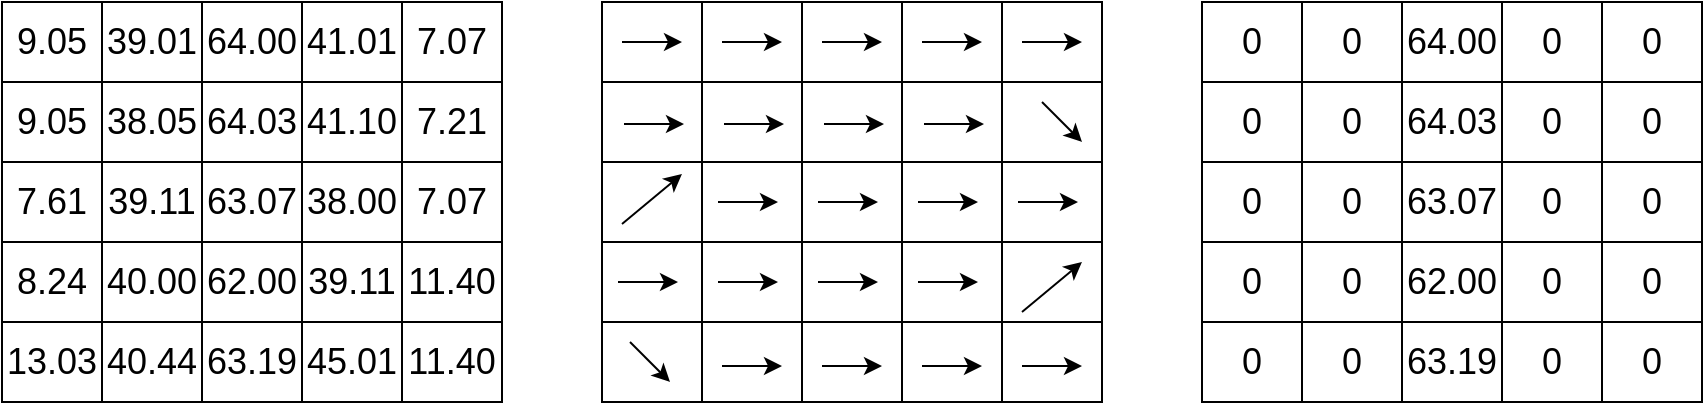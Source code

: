 <mxfile version="14.9.6" type="device"><diagram id="Sa5FoFlvw4uc0nb51Kx-" name="Page-1"><mxGraphModel dx="-68" dy="526" grid="1" gridSize="10" guides="1" tooltips="1" connect="1" arrows="1" fold="1" page="1" pageScale="1" pageWidth="850" pageHeight="1100" math="1" shadow="0"><root><mxCell id="0"/><mxCell id="1" parent="0"/><mxCell id="s0FxLysjSe5D7V-CH0qt-175" value="" style="shape=table;html=1;whiteSpace=wrap;startSize=0;container=1;collapsible=0;childLayout=tableLayout;fontSize=16;" vertex="1" parent="1"><mxGeometry x="940" y="120" width="250" height="200" as="geometry"/></mxCell><mxCell id="s0FxLysjSe5D7V-CH0qt-176" value="" style="shape=partialRectangle;html=1;whiteSpace=wrap;collapsible=0;dropTarget=0;pointerEvents=0;fillColor=none;top=0;left=0;bottom=0;right=0;points=[[0,0.5],[1,0.5]];portConstraint=eastwest;" vertex="1" parent="s0FxLysjSe5D7V-CH0qt-175"><mxGeometry width="250" height="40" as="geometry"/></mxCell><mxCell id="s0FxLysjSe5D7V-CH0qt-177" value="9.05" style="shape=partialRectangle;html=1;whiteSpace=wrap;connectable=0;fillColor=none;top=0;left=0;bottom=0;right=0;overflow=hidden;pointerEvents=1;fontSize=18;" vertex="1" parent="s0FxLysjSe5D7V-CH0qt-176"><mxGeometry width="50" height="40" as="geometry"/></mxCell><mxCell id="s0FxLysjSe5D7V-CH0qt-178" value="39.01" style="shape=partialRectangle;html=1;whiteSpace=wrap;connectable=0;fillColor=none;top=0;left=0;bottom=0;right=0;overflow=hidden;pointerEvents=1;fontSize=18;" vertex="1" parent="s0FxLysjSe5D7V-CH0qt-176"><mxGeometry x="50" width="50" height="40" as="geometry"/></mxCell><mxCell id="s0FxLysjSe5D7V-CH0qt-179" value="64.00" style="shape=partialRectangle;html=1;whiteSpace=wrap;connectable=0;fillColor=none;top=0;left=0;bottom=0;right=0;overflow=hidden;pointerEvents=1;fontSize=18;" vertex="1" parent="s0FxLysjSe5D7V-CH0qt-176"><mxGeometry x="100" width="50" height="40" as="geometry"/></mxCell><mxCell id="s0FxLysjSe5D7V-CH0qt-180" value="41.01" style="shape=partialRectangle;html=1;whiteSpace=wrap;connectable=0;fillColor=none;top=0;left=0;bottom=0;right=0;overflow=hidden;pointerEvents=1;fontSize=18;" vertex="1" parent="s0FxLysjSe5D7V-CH0qt-176"><mxGeometry x="150" width="50" height="40" as="geometry"/></mxCell><mxCell id="s0FxLysjSe5D7V-CH0qt-181" value="7.07" style="shape=partialRectangle;html=1;whiteSpace=wrap;connectable=0;fillColor=none;top=0;left=0;bottom=0;right=0;overflow=hidden;pointerEvents=1;fontSize=18;" vertex="1" parent="s0FxLysjSe5D7V-CH0qt-176"><mxGeometry x="200" width="50" height="40" as="geometry"/></mxCell><mxCell id="s0FxLysjSe5D7V-CH0qt-182" value="" style="shape=partialRectangle;html=1;whiteSpace=wrap;collapsible=0;dropTarget=0;pointerEvents=0;fillColor=none;top=0;left=0;bottom=0;right=0;points=[[0,0.5],[1,0.5]];portConstraint=eastwest;" vertex="1" parent="s0FxLysjSe5D7V-CH0qt-175"><mxGeometry y="40" width="250" height="40" as="geometry"/></mxCell><mxCell id="s0FxLysjSe5D7V-CH0qt-183" value="9.05" style="shape=partialRectangle;html=1;whiteSpace=wrap;connectable=0;fillColor=none;top=0;left=0;bottom=0;right=0;overflow=hidden;pointerEvents=1;fontSize=18;" vertex="1" parent="s0FxLysjSe5D7V-CH0qt-182"><mxGeometry width="50" height="40" as="geometry"/></mxCell><mxCell id="s0FxLysjSe5D7V-CH0qt-184" value="38.05" style="shape=partialRectangle;html=1;whiteSpace=wrap;connectable=0;fillColor=none;top=0;left=0;bottom=0;right=0;overflow=hidden;pointerEvents=1;fontSize=18;" vertex="1" parent="s0FxLysjSe5D7V-CH0qt-182"><mxGeometry x="50" width="50" height="40" as="geometry"/></mxCell><mxCell id="s0FxLysjSe5D7V-CH0qt-185" value="64.03" style="shape=partialRectangle;html=1;whiteSpace=wrap;connectable=0;fillColor=none;top=0;left=0;bottom=0;right=0;overflow=hidden;pointerEvents=1;fontSize=18;" vertex="1" parent="s0FxLysjSe5D7V-CH0qt-182"><mxGeometry x="100" width="50" height="40" as="geometry"/></mxCell><mxCell id="s0FxLysjSe5D7V-CH0qt-186" value="41.10" style="shape=partialRectangle;html=1;whiteSpace=wrap;connectable=0;fillColor=none;top=0;left=0;bottom=0;right=0;overflow=hidden;pointerEvents=1;fontSize=18;" vertex="1" parent="s0FxLysjSe5D7V-CH0qt-182"><mxGeometry x="150" width="50" height="40" as="geometry"/></mxCell><mxCell id="s0FxLysjSe5D7V-CH0qt-187" value="7.21" style="shape=partialRectangle;html=1;whiteSpace=wrap;connectable=0;fillColor=none;top=0;left=0;bottom=0;right=0;overflow=hidden;pointerEvents=1;fontSize=18;" vertex="1" parent="s0FxLysjSe5D7V-CH0qt-182"><mxGeometry x="200" width="50" height="40" as="geometry"/></mxCell><mxCell id="s0FxLysjSe5D7V-CH0qt-188" value="" style="shape=partialRectangle;html=1;whiteSpace=wrap;collapsible=0;dropTarget=0;pointerEvents=0;fillColor=none;top=0;left=0;bottom=0;right=0;points=[[0,0.5],[1,0.5]];portConstraint=eastwest;" vertex="1" parent="s0FxLysjSe5D7V-CH0qt-175"><mxGeometry y="80" width="250" height="40" as="geometry"/></mxCell><mxCell id="s0FxLysjSe5D7V-CH0qt-189" value="7.61" style="shape=partialRectangle;html=1;whiteSpace=wrap;connectable=0;fillColor=none;top=0;left=0;bottom=0;right=0;overflow=hidden;pointerEvents=1;fontSize=18;" vertex="1" parent="s0FxLysjSe5D7V-CH0qt-188"><mxGeometry width="50" height="40" as="geometry"/></mxCell><mxCell id="s0FxLysjSe5D7V-CH0qt-190" value="39.11" style="shape=partialRectangle;html=1;whiteSpace=wrap;connectable=0;fillColor=none;top=0;left=0;bottom=0;right=0;overflow=hidden;pointerEvents=1;fontSize=18;" vertex="1" parent="s0FxLysjSe5D7V-CH0qt-188"><mxGeometry x="50" width="50" height="40" as="geometry"/></mxCell><mxCell id="s0FxLysjSe5D7V-CH0qt-191" value="63.07" style="shape=partialRectangle;html=1;whiteSpace=wrap;connectable=0;fillColor=none;top=0;left=0;bottom=0;right=0;overflow=hidden;pointerEvents=1;fontSize=18;" vertex="1" parent="s0FxLysjSe5D7V-CH0qt-188"><mxGeometry x="100" width="50" height="40" as="geometry"/></mxCell><mxCell id="s0FxLysjSe5D7V-CH0qt-192" value="38.00" style="shape=partialRectangle;html=1;whiteSpace=wrap;connectable=0;fillColor=none;top=0;left=0;bottom=0;right=0;overflow=hidden;pointerEvents=1;fontSize=18;" vertex="1" parent="s0FxLysjSe5D7V-CH0qt-188"><mxGeometry x="150" width="50" height="40" as="geometry"/></mxCell><mxCell id="s0FxLysjSe5D7V-CH0qt-193" value="7.07" style="shape=partialRectangle;html=1;whiteSpace=wrap;connectable=0;fillColor=none;top=0;left=0;bottom=0;right=0;overflow=hidden;pointerEvents=1;fontSize=18;" vertex="1" parent="s0FxLysjSe5D7V-CH0qt-188"><mxGeometry x="200" width="50" height="40" as="geometry"/></mxCell><mxCell id="s0FxLysjSe5D7V-CH0qt-194" style="shape=partialRectangle;html=1;whiteSpace=wrap;collapsible=0;dropTarget=0;pointerEvents=0;fillColor=none;top=0;left=0;bottom=0;right=0;points=[[0,0.5],[1,0.5]];portConstraint=eastwest;" vertex="1" parent="s0FxLysjSe5D7V-CH0qt-175"><mxGeometry y="120" width="250" height="40" as="geometry"/></mxCell><mxCell id="s0FxLysjSe5D7V-CH0qt-195" value="8.24" style="shape=partialRectangle;html=1;whiteSpace=wrap;connectable=0;fillColor=none;top=0;left=0;bottom=0;right=0;overflow=hidden;pointerEvents=1;fontSize=18;" vertex="1" parent="s0FxLysjSe5D7V-CH0qt-194"><mxGeometry width="50" height="40" as="geometry"/></mxCell><mxCell id="s0FxLysjSe5D7V-CH0qt-196" value="40.00" style="shape=partialRectangle;html=1;whiteSpace=wrap;connectable=0;fillColor=none;top=0;left=0;bottom=0;right=0;overflow=hidden;pointerEvents=1;fontSize=18;" vertex="1" parent="s0FxLysjSe5D7V-CH0qt-194"><mxGeometry x="50" width="50" height="40" as="geometry"/></mxCell><mxCell id="s0FxLysjSe5D7V-CH0qt-197" value="62.00" style="shape=partialRectangle;html=1;whiteSpace=wrap;connectable=0;fillColor=none;top=0;left=0;bottom=0;right=0;overflow=hidden;pointerEvents=1;fontSize=18;" vertex="1" parent="s0FxLysjSe5D7V-CH0qt-194"><mxGeometry x="100" width="50" height="40" as="geometry"/></mxCell><mxCell id="s0FxLysjSe5D7V-CH0qt-198" value="39.11" style="shape=partialRectangle;html=1;whiteSpace=wrap;connectable=0;fillColor=none;top=0;left=0;bottom=0;right=0;overflow=hidden;pointerEvents=1;fontSize=18;" vertex="1" parent="s0FxLysjSe5D7V-CH0qt-194"><mxGeometry x="150" width="50" height="40" as="geometry"/></mxCell><mxCell id="s0FxLysjSe5D7V-CH0qt-199" value="11.40" style="shape=partialRectangle;html=1;whiteSpace=wrap;connectable=0;fillColor=none;top=0;left=0;bottom=0;right=0;overflow=hidden;pointerEvents=1;fontSize=18;" vertex="1" parent="s0FxLysjSe5D7V-CH0qt-194"><mxGeometry x="200" width="50" height="40" as="geometry"/></mxCell><mxCell id="s0FxLysjSe5D7V-CH0qt-200" style="shape=partialRectangle;html=1;whiteSpace=wrap;collapsible=0;dropTarget=0;pointerEvents=0;fillColor=none;top=0;left=0;bottom=0;right=0;points=[[0,0.5],[1,0.5]];portConstraint=eastwest;" vertex="1" parent="s0FxLysjSe5D7V-CH0qt-175"><mxGeometry y="160" width="250" height="40" as="geometry"/></mxCell><mxCell id="s0FxLysjSe5D7V-CH0qt-201" value="13.03" style="shape=partialRectangle;html=1;whiteSpace=wrap;connectable=0;fillColor=none;top=0;left=0;bottom=0;right=0;overflow=hidden;pointerEvents=1;fontSize=18;" vertex="1" parent="s0FxLysjSe5D7V-CH0qt-200"><mxGeometry width="50" height="40" as="geometry"/></mxCell><mxCell id="s0FxLysjSe5D7V-CH0qt-202" value="40.44" style="shape=partialRectangle;html=1;whiteSpace=wrap;connectable=0;fillColor=none;top=0;left=0;bottom=0;right=0;overflow=hidden;pointerEvents=1;fontSize=18;" vertex="1" parent="s0FxLysjSe5D7V-CH0qt-200"><mxGeometry x="50" width="50" height="40" as="geometry"/></mxCell><mxCell id="s0FxLysjSe5D7V-CH0qt-203" value="63.19" style="shape=partialRectangle;html=1;whiteSpace=wrap;connectable=0;fillColor=none;top=0;left=0;bottom=0;right=0;overflow=hidden;pointerEvents=1;fontSize=18;" vertex="1" parent="s0FxLysjSe5D7V-CH0qt-200"><mxGeometry x="100" width="50" height="40" as="geometry"/></mxCell><mxCell id="s0FxLysjSe5D7V-CH0qt-204" value="45.01" style="shape=partialRectangle;html=1;whiteSpace=wrap;connectable=0;fillColor=none;top=0;left=0;bottom=0;right=0;overflow=hidden;pointerEvents=1;fontSize=18;" vertex="1" parent="s0FxLysjSe5D7V-CH0qt-200"><mxGeometry x="150" width="50" height="40" as="geometry"/></mxCell><mxCell id="s0FxLysjSe5D7V-CH0qt-205" value="11.40" style="shape=partialRectangle;html=1;whiteSpace=wrap;connectable=0;fillColor=none;top=0;left=0;bottom=0;right=0;overflow=hidden;pointerEvents=1;fontSize=18;" vertex="1" parent="s0FxLysjSe5D7V-CH0qt-200"><mxGeometry x="200" width="50" height="40" as="geometry"/></mxCell><mxCell id="s0FxLysjSe5D7V-CH0qt-206" value="" style="shape=table;html=1;whiteSpace=wrap;startSize=0;container=1;collapsible=0;childLayout=tableLayout;fontSize=16;" vertex="1" parent="1"><mxGeometry x="1240" y="120" width="250" height="200" as="geometry"/></mxCell><mxCell id="s0FxLysjSe5D7V-CH0qt-207" value="" style="shape=partialRectangle;html=1;whiteSpace=wrap;collapsible=0;dropTarget=0;pointerEvents=0;fillColor=none;top=0;left=0;bottom=0;right=0;points=[[0,0.5],[1,0.5]];portConstraint=eastwest;" vertex="1" parent="s0FxLysjSe5D7V-CH0qt-206"><mxGeometry width="250" height="40" as="geometry"/></mxCell><mxCell id="s0FxLysjSe5D7V-CH0qt-208" value="" style="shape=partialRectangle;html=1;whiteSpace=wrap;connectable=0;fillColor=none;top=0;left=0;bottom=0;right=0;overflow=hidden;pointerEvents=1;fontSize=18;" vertex="1" parent="s0FxLysjSe5D7V-CH0qt-207"><mxGeometry width="50" height="40" as="geometry"/></mxCell><mxCell id="s0FxLysjSe5D7V-CH0qt-209" value="" style="shape=partialRectangle;html=1;whiteSpace=wrap;connectable=0;fillColor=none;top=0;left=0;bottom=0;right=0;overflow=hidden;pointerEvents=1;fontSize=18;" vertex="1" parent="s0FxLysjSe5D7V-CH0qt-207"><mxGeometry x="50" width="50" height="40" as="geometry"/></mxCell><mxCell id="s0FxLysjSe5D7V-CH0qt-210" value="" style="shape=partialRectangle;html=1;whiteSpace=wrap;connectable=0;fillColor=none;top=0;left=0;bottom=0;right=0;overflow=hidden;pointerEvents=1;fontSize=18;" vertex="1" parent="s0FxLysjSe5D7V-CH0qt-207"><mxGeometry x="100" width="50" height="40" as="geometry"/></mxCell><mxCell id="s0FxLysjSe5D7V-CH0qt-211" value="" style="shape=partialRectangle;html=1;whiteSpace=wrap;connectable=0;fillColor=none;top=0;left=0;bottom=0;right=0;overflow=hidden;pointerEvents=1;fontSize=18;" vertex="1" parent="s0FxLysjSe5D7V-CH0qt-207"><mxGeometry x="150" width="50" height="40" as="geometry"/></mxCell><mxCell id="s0FxLysjSe5D7V-CH0qt-212" value="" style="shape=partialRectangle;html=1;whiteSpace=wrap;connectable=0;fillColor=none;top=0;left=0;bottom=0;right=0;overflow=hidden;pointerEvents=1;fontSize=18;" vertex="1" parent="s0FxLysjSe5D7V-CH0qt-207"><mxGeometry x="200" width="50" height="40" as="geometry"/></mxCell><mxCell id="s0FxLysjSe5D7V-CH0qt-213" value="" style="shape=partialRectangle;html=1;whiteSpace=wrap;collapsible=0;dropTarget=0;pointerEvents=0;fillColor=none;top=0;left=0;bottom=0;right=0;points=[[0,0.5],[1,0.5]];portConstraint=eastwest;" vertex="1" parent="s0FxLysjSe5D7V-CH0qt-206"><mxGeometry y="40" width="250" height="40" as="geometry"/></mxCell><mxCell id="s0FxLysjSe5D7V-CH0qt-214" value="" style="shape=partialRectangle;html=1;whiteSpace=wrap;connectable=0;fillColor=none;top=0;left=0;bottom=0;right=0;overflow=hidden;pointerEvents=1;fontSize=18;" vertex="1" parent="s0FxLysjSe5D7V-CH0qt-213"><mxGeometry width="50" height="40" as="geometry"/></mxCell><mxCell id="s0FxLysjSe5D7V-CH0qt-215" value="" style="shape=partialRectangle;html=1;whiteSpace=wrap;connectable=0;fillColor=none;top=0;left=0;bottom=0;right=0;overflow=hidden;pointerEvents=1;fontSize=18;" vertex="1" parent="s0FxLysjSe5D7V-CH0qt-213"><mxGeometry x="50" width="50" height="40" as="geometry"/></mxCell><mxCell id="s0FxLysjSe5D7V-CH0qt-216" value="" style="shape=partialRectangle;html=1;whiteSpace=wrap;connectable=0;fillColor=none;top=0;left=0;bottom=0;right=0;overflow=hidden;pointerEvents=1;fontSize=18;" vertex="1" parent="s0FxLysjSe5D7V-CH0qt-213"><mxGeometry x="100" width="50" height="40" as="geometry"/></mxCell><mxCell id="s0FxLysjSe5D7V-CH0qt-217" value="" style="shape=partialRectangle;html=1;whiteSpace=wrap;connectable=0;fillColor=none;top=0;left=0;bottom=0;right=0;overflow=hidden;pointerEvents=1;fontSize=18;" vertex="1" parent="s0FxLysjSe5D7V-CH0qt-213"><mxGeometry x="150" width="50" height="40" as="geometry"/></mxCell><mxCell id="s0FxLysjSe5D7V-CH0qt-218" value="" style="shape=partialRectangle;html=1;whiteSpace=wrap;connectable=0;fillColor=none;top=0;left=0;bottom=0;right=0;overflow=hidden;pointerEvents=1;fontSize=18;" vertex="1" parent="s0FxLysjSe5D7V-CH0qt-213"><mxGeometry x="200" width="50" height="40" as="geometry"/></mxCell><mxCell id="s0FxLysjSe5D7V-CH0qt-219" value="" style="shape=partialRectangle;html=1;whiteSpace=wrap;collapsible=0;dropTarget=0;pointerEvents=0;fillColor=none;top=0;left=0;bottom=0;right=0;points=[[0,0.5],[1,0.5]];portConstraint=eastwest;" vertex="1" parent="s0FxLysjSe5D7V-CH0qt-206"><mxGeometry y="80" width="250" height="40" as="geometry"/></mxCell><mxCell id="s0FxLysjSe5D7V-CH0qt-220" value="" style="shape=partialRectangle;html=1;whiteSpace=wrap;connectable=0;fillColor=none;top=0;left=0;bottom=0;right=0;overflow=hidden;pointerEvents=1;fontSize=18;" vertex="1" parent="s0FxLysjSe5D7V-CH0qt-219"><mxGeometry width="50" height="40" as="geometry"/></mxCell><mxCell id="s0FxLysjSe5D7V-CH0qt-221" value="" style="shape=partialRectangle;html=1;whiteSpace=wrap;connectable=0;fillColor=none;top=0;left=0;bottom=0;right=0;overflow=hidden;pointerEvents=1;fontSize=18;" vertex="1" parent="s0FxLysjSe5D7V-CH0qt-219"><mxGeometry x="50" width="50" height="40" as="geometry"/></mxCell><mxCell id="s0FxLysjSe5D7V-CH0qt-222" value="" style="shape=partialRectangle;html=1;whiteSpace=wrap;connectable=0;fillColor=none;top=0;left=0;bottom=0;right=0;overflow=hidden;pointerEvents=1;fontSize=18;" vertex="1" parent="s0FxLysjSe5D7V-CH0qt-219"><mxGeometry x="100" width="50" height="40" as="geometry"/></mxCell><mxCell id="s0FxLysjSe5D7V-CH0qt-223" value="" style="shape=partialRectangle;html=1;whiteSpace=wrap;connectable=0;fillColor=none;top=0;left=0;bottom=0;right=0;overflow=hidden;pointerEvents=1;fontSize=18;" vertex="1" parent="s0FxLysjSe5D7V-CH0qt-219"><mxGeometry x="150" width="50" height="40" as="geometry"/></mxCell><mxCell id="s0FxLysjSe5D7V-CH0qt-224" value="" style="shape=partialRectangle;html=1;whiteSpace=wrap;connectable=0;fillColor=none;top=0;left=0;bottom=0;right=0;overflow=hidden;pointerEvents=1;fontSize=18;" vertex="1" parent="s0FxLysjSe5D7V-CH0qt-219"><mxGeometry x="200" width="50" height="40" as="geometry"/></mxCell><mxCell id="s0FxLysjSe5D7V-CH0qt-225" style="shape=partialRectangle;html=1;whiteSpace=wrap;collapsible=0;dropTarget=0;pointerEvents=0;fillColor=none;top=0;left=0;bottom=0;right=0;points=[[0,0.5],[1,0.5]];portConstraint=eastwest;" vertex="1" parent="s0FxLysjSe5D7V-CH0qt-206"><mxGeometry y="120" width="250" height="40" as="geometry"/></mxCell><mxCell id="s0FxLysjSe5D7V-CH0qt-226" value="" style="shape=partialRectangle;html=1;whiteSpace=wrap;connectable=0;fillColor=none;top=0;left=0;bottom=0;right=0;overflow=hidden;pointerEvents=1;fontSize=18;" vertex="1" parent="s0FxLysjSe5D7V-CH0qt-225"><mxGeometry width="50" height="40" as="geometry"/></mxCell><mxCell id="s0FxLysjSe5D7V-CH0qt-227" value="" style="shape=partialRectangle;html=1;whiteSpace=wrap;connectable=0;fillColor=none;top=0;left=0;bottom=0;right=0;overflow=hidden;pointerEvents=1;fontSize=18;" vertex="1" parent="s0FxLysjSe5D7V-CH0qt-225"><mxGeometry x="50" width="50" height="40" as="geometry"/></mxCell><mxCell id="s0FxLysjSe5D7V-CH0qt-228" value="" style="shape=partialRectangle;html=1;whiteSpace=wrap;connectable=0;fillColor=none;top=0;left=0;bottom=0;right=0;overflow=hidden;pointerEvents=1;fontSize=18;" vertex="1" parent="s0FxLysjSe5D7V-CH0qt-225"><mxGeometry x="100" width="50" height="40" as="geometry"/></mxCell><mxCell id="s0FxLysjSe5D7V-CH0qt-229" value="" style="shape=partialRectangle;html=1;whiteSpace=wrap;connectable=0;fillColor=none;top=0;left=0;bottom=0;right=0;overflow=hidden;pointerEvents=1;fontSize=18;" vertex="1" parent="s0FxLysjSe5D7V-CH0qt-225"><mxGeometry x="150" width="50" height="40" as="geometry"/></mxCell><mxCell id="s0FxLysjSe5D7V-CH0qt-230" value="" style="shape=partialRectangle;html=1;whiteSpace=wrap;connectable=0;fillColor=none;top=0;left=0;bottom=0;right=0;overflow=hidden;pointerEvents=1;fontSize=18;" vertex="1" parent="s0FxLysjSe5D7V-CH0qt-225"><mxGeometry x="200" width="50" height="40" as="geometry"/></mxCell><mxCell id="s0FxLysjSe5D7V-CH0qt-231" style="shape=partialRectangle;html=1;whiteSpace=wrap;collapsible=0;dropTarget=0;pointerEvents=0;fillColor=none;top=0;left=0;bottom=0;right=0;points=[[0,0.5],[1,0.5]];portConstraint=eastwest;" vertex="1" parent="s0FxLysjSe5D7V-CH0qt-206"><mxGeometry y="160" width="250" height="40" as="geometry"/></mxCell><mxCell id="s0FxLysjSe5D7V-CH0qt-232" value="" style="shape=partialRectangle;html=1;whiteSpace=wrap;connectable=0;fillColor=none;top=0;left=0;bottom=0;right=0;overflow=hidden;pointerEvents=1;fontSize=18;" vertex="1" parent="s0FxLysjSe5D7V-CH0qt-231"><mxGeometry width="50" height="40" as="geometry"/></mxCell><mxCell id="s0FxLysjSe5D7V-CH0qt-233" value="" style="shape=partialRectangle;html=1;whiteSpace=wrap;connectable=0;fillColor=none;top=0;left=0;bottom=0;right=0;overflow=hidden;pointerEvents=1;fontSize=18;" vertex="1" parent="s0FxLysjSe5D7V-CH0qt-231"><mxGeometry x="50" width="50" height="40" as="geometry"/></mxCell><mxCell id="s0FxLysjSe5D7V-CH0qt-234" value="" style="shape=partialRectangle;html=1;whiteSpace=wrap;connectable=0;fillColor=none;top=0;left=0;bottom=0;right=0;overflow=hidden;pointerEvents=1;fontSize=18;" vertex="1" parent="s0FxLysjSe5D7V-CH0qt-231"><mxGeometry x="100" width="50" height="40" as="geometry"/></mxCell><mxCell id="s0FxLysjSe5D7V-CH0qt-235" value="" style="shape=partialRectangle;html=1;whiteSpace=wrap;connectable=0;fillColor=none;top=0;left=0;bottom=0;right=0;overflow=hidden;pointerEvents=1;fontSize=18;" vertex="1" parent="s0FxLysjSe5D7V-CH0qt-231"><mxGeometry x="150" width="50" height="40" as="geometry"/></mxCell><mxCell id="s0FxLysjSe5D7V-CH0qt-236" value="" style="shape=partialRectangle;html=1;whiteSpace=wrap;connectable=0;fillColor=none;top=0;left=0;bottom=0;right=0;overflow=hidden;pointerEvents=1;fontSize=18;" vertex="1" parent="s0FxLysjSe5D7V-CH0qt-231"><mxGeometry x="200" width="50" height="40" as="geometry"/></mxCell><mxCell id="s0FxLysjSe5D7V-CH0qt-237" value="" style="endArrow=classic;html=1;fontSize=18;" edge="1" parent="1"><mxGeometry width="50" height="50" relative="1" as="geometry"><mxPoint x="1250" y="140" as="sourcePoint"/><mxPoint x="1280" y="140" as="targetPoint"/></mxGeometry></mxCell><mxCell id="s0FxLysjSe5D7V-CH0qt-239" value="" style="endArrow=classic;html=1;fontSize=18;" edge="1" parent="1"><mxGeometry width="50" height="50" relative="1" as="geometry"><mxPoint x="1300" y="140" as="sourcePoint"/><mxPoint x="1330" y="140" as="targetPoint"/></mxGeometry></mxCell><mxCell id="s0FxLysjSe5D7V-CH0qt-241" value="" style="endArrow=classic;html=1;fontSize=18;" edge="1" parent="1"><mxGeometry width="50" height="50" relative="1" as="geometry"><mxPoint x="1350" y="140" as="sourcePoint"/><mxPoint x="1380" y="140" as="targetPoint"/></mxGeometry></mxCell><mxCell id="s0FxLysjSe5D7V-CH0qt-243" value="" style="endArrow=classic;html=1;fontSize=18;" edge="1" parent="1"><mxGeometry width="50" height="50" relative="1" as="geometry"><mxPoint x="1400" y="140" as="sourcePoint"/><mxPoint x="1430" y="140" as="targetPoint"/></mxGeometry></mxCell><mxCell id="s0FxLysjSe5D7V-CH0qt-245" value="" style="endArrow=classic;html=1;fontSize=18;" edge="1" parent="1"><mxGeometry width="50" height="50" relative="1" as="geometry"><mxPoint x="1450" y="140" as="sourcePoint"/><mxPoint x="1480" y="140" as="targetPoint"/></mxGeometry></mxCell><mxCell id="s0FxLysjSe5D7V-CH0qt-246" value="" style="endArrow=classic;html=1;fontSize=18;" edge="1" parent="1"><mxGeometry width="50" height="50" relative="1" as="geometry"><mxPoint x="1251" y="181" as="sourcePoint"/><mxPoint x="1281" y="181" as="targetPoint"/></mxGeometry></mxCell><mxCell id="s0FxLysjSe5D7V-CH0qt-247" value="" style="endArrow=classic;html=1;fontSize=18;" edge="1" parent="1"><mxGeometry width="50" height="50" relative="1" as="geometry"><mxPoint x="1301" y="181" as="sourcePoint"/><mxPoint x="1331" y="181" as="targetPoint"/></mxGeometry></mxCell><mxCell id="s0FxLysjSe5D7V-CH0qt-248" value="" style="endArrow=classic;html=1;fontSize=18;" edge="1" parent="1"><mxGeometry width="50" height="50" relative="1" as="geometry"><mxPoint x="1351" y="181" as="sourcePoint"/><mxPoint x="1381" y="181" as="targetPoint"/></mxGeometry></mxCell><mxCell id="s0FxLysjSe5D7V-CH0qt-249" value="" style="endArrow=classic;html=1;fontSize=18;" edge="1" parent="1"><mxGeometry width="50" height="50" relative="1" as="geometry"><mxPoint x="1401" y="181" as="sourcePoint"/><mxPoint x="1431" y="181" as="targetPoint"/></mxGeometry></mxCell><mxCell id="s0FxLysjSe5D7V-CH0qt-250" value="" style="endArrow=classic;html=1;fontSize=18;" edge="1" parent="1"><mxGeometry width="50" height="50" relative="1" as="geometry"><mxPoint x="1460" y="170" as="sourcePoint"/><mxPoint x="1480" y="190" as="targetPoint"/></mxGeometry></mxCell><mxCell id="s0FxLysjSe5D7V-CH0qt-251" value="" style="endArrow=classic;html=1;fontSize=18;" edge="1" parent="1"><mxGeometry width="50" height="50" relative="1" as="geometry"><mxPoint x="1250" y="231" as="sourcePoint"/><mxPoint x="1280" y="206" as="targetPoint"/></mxGeometry></mxCell><mxCell id="s0FxLysjSe5D7V-CH0qt-252" value="" style="endArrow=classic;html=1;fontSize=18;" edge="1" parent="1"><mxGeometry width="50" height="50" relative="1" as="geometry"><mxPoint x="1298" y="220" as="sourcePoint"/><mxPoint x="1328" y="220" as="targetPoint"/></mxGeometry></mxCell><mxCell id="s0FxLysjSe5D7V-CH0qt-253" value="" style="endArrow=classic;html=1;fontSize=18;" edge="1" parent="1"><mxGeometry width="50" height="50" relative="1" as="geometry"><mxPoint x="1348" y="220" as="sourcePoint"/><mxPoint x="1378" y="220" as="targetPoint"/></mxGeometry></mxCell><mxCell id="s0FxLysjSe5D7V-CH0qt-254" value="" style="endArrow=classic;html=1;fontSize=18;" edge="1" parent="1"><mxGeometry width="50" height="50" relative="1" as="geometry"><mxPoint x="1398" y="220" as="sourcePoint"/><mxPoint x="1428" y="220" as="targetPoint"/></mxGeometry></mxCell><mxCell id="s0FxLysjSe5D7V-CH0qt-255" value="" style="endArrow=classic;html=1;fontSize=18;" edge="1" parent="1"><mxGeometry width="50" height="50" relative="1" as="geometry"><mxPoint x="1448" y="220" as="sourcePoint"/><mxPoint x="1478" y="220" as="targetPoint"/></mxGeometry></mxCell><mxCell id="s0FxLysjSe5D7V-CH0qt-256" value="" style="endArrow=classic;html=1;fontSize=18;" edge="1" parent="1"><mxGeometry width="50" height="50" relative="1" as="geometry"><mxPoint x="1450" y="275" as="sourcePoint"/><mxPoint x="1480" y="250" as="targetPoint"/></mxGeometry></mxCell><mxCell id="s0FxLysjSe5D7V-CH0qt-258" value="" style="endArrow=classic;html=1;fontSize=18;" edge="1" parent="1"><mxGeometry width="50" height="50" relative="1" as="geometry"><mxPoint x="1254" y="290" as="sourcePoint"/><mxPoint x="1274" y="310" as="targetPoint"/></mxGeometry></mxCell><mxCell id="s0FxLysjSe5D7V-CH0qt-263" value="" style="endArrow=classic;html=1;fontSize=18;" edge="1" parent="1"><mxGeometry width="50" height="50" relative="1" as="geometry"><mxPoint x="1248" y="260" as="sourcePoint"/><mxPoint x="1278" y="260" as="targetPoint"/></mxGeometry></mxCell><mxCell id="s0FxLysjSe5D7V-CH0qt-264" value="" style="endArrow=classic;html=1;fontSize=18;" edge="1" parent="1"><mxGeometry width="50" height="50" relative="1" as="geometry"><mxPoint x="1298" y="260" as="sourcePoint"/><mxPoint x="1328" y="260" as="targetPoint"/></mxGeometry></mxCell><mxCell id="s0FxLysjSe5D7V-CH0qt-265" value="" style="endArrow=classic;html=1;fontSize=18;" edge="1" parent="1"><mxGeometry width="50" height="50" relative="1" as="geometry"><mxPoint x="1348" y="260" as="sourcePoint"/><mxPoint x="1378" y="260" as="targetPoint"/></mxGeometry></mxCell><mxCell id="s0FxLysjSe5D7V-CH0qt-266" value="" style="endArrow=classic;html=1;fontSize=18;" edge="1" parent="1"><mxGeometry width="50" height="50" relative="1" as="geometry"><mxPoint x="1398" y="260" as="sourcePoint"/><mxPoint x="1428" y="260" as="targetPoint"/></mxGeometry></mxCell><mxCell id="s0FxLysjSe5D7V-CH0qt-267" value="" style="endArrow=classic;html=1;fontSize=18;" edge="1" parent="1"><mxGeometry width="50" height="50" relative="1" as="geometry"><mxPoint x="1300" y="302" as="sourcePoint"/><mxPoint x="1330" y="302" as="targetPoint"/></mxGeometry></mxCell><mxCell id="s0FxLysjSe5D7V-CH0qt-268" value="" style="endArrow=classic;html=1;fontSize=18;" edge="1" parent="1"><mxGeometry width="50" height="50" relative="1" as="geometry"><mxPoint x="1350" y="302" as="sourcePoint"/><mxPoint x="1380" y="302" as="targetPoint"/></mxGeometry></mxCell><mxCell id="s0FxLysjSe5D7V-CH0qt-269" value="" style="endArrow=classic;html=1;fontSize=18;" edge="1" parent="1"><mxGeometry width="50" height="50" relative="1" as="geometry"><mxPoint x="1400" y="302" as="sourcePoint"/><mxPoint x="1430" y="302" as="targetPoint"/></mxGeometry></mxCell><mxCell id="s0FxLysjSe5D7V-CH0qt-270" value="" style="endArrow=classic;html=1;fontSize=18;" edge="1" parent="1"><mxGeometry width="50" height="50" relative="1" as="geometry"><mxPoint x="1450" y="302" as="sourcePoint"/><mxPoint x="1480" y="302" as="targetPoint"/></mxGeometry></mxCell><mxCell id="s0FxLysjSe5D7V-CH0qt-271" value="" style="shape=table;html=1;whiteSpace=wrap;startSize=0;container=1;collapsible=0;childLayout=tableLayout;fontSize=16;" vertex="1" parent="1"><mxGeometry x="1540" y="120" width="250" height="200" as="geometry"/></mxCell><mxCell id="s0FxLysjSe5D7V-CH0qt-272" value="" style="shape=partialRectangle;html=1;whiteSpace=wrap;collapsible=0;dropTarget=0;pointerEvents=0;fillColor=none;top=0;left=0;bottom=0;right=0;points=[[0,0.5],[1,0.5]];portConstraint=eastwest;" vertex="1" parent="s0FxLysjSe5D7V-CH0qt-271"><mxGeometry width="250" height="40" as="geometry"/></mxCell><mxCell id="s0FxLysjSe5D7V-CH0qt-273" value="0" style="shape=partialRectangle;html=1;whiteSpace=wrap;connectable=0;fillColor=none;top=0;left=0;bottom=0;right=0;overflow=hidden;pointerEvents=1;fontSize=18;" vertex="1" parent="s0FxLysjSe5D7V-CH0qt-272"><mxGeometry width="50" height="40" as="geometry"/></mxCell><mxCell id="s0FxLysjSe5D7V-CH0qt-274" value="0" style="shape=partialRectangle;html=1;whiteSpace=wrap;connectable=0;fillColor=none;top=0;left=0;bottom=0;right=0;overflow=hidden;pointerEvents=1;fontSize=18;" vertex="1" parent="s0FxLysjSe5D7V-CH0qt-272"><mxGeometry x="50" width="50" height="40" as="geometry"/></mxCell><mxCell id="s0FxLysjSe5D7V-CH0qt-275" value="64.00" style="shape=partialRectangle;html=1;whiteSpace=wrap;connectable=0;fillColor=none;top=0;left=0;bottom=0;right=0;overflow=hidden;pointerEvents=1;fontSize=18;" vertex="1" parent="s0FxLysjSe5D7V-CH0qt-272"><mxGeometry x="100" width="50" height="40" as="geometry"/></mxCell><mxCell id="s0FxLysjSe5D7V-CH0qt-276" value="0" style="shape=partialRectangle;html=1;whiteSpace=wrap;connectable=0;fillColor=none;top=0;left=0;bottom=0;right=0;overflow=hidden;pointerEvents=1;fontSize=18;" vertex="1" parent="s0FxLysjSe5D7V-CH0qt-272"><mxGeometry x="150" width="50" height="40" as="geometry"/></mxCell><mxCell id="s0FxLysjSe5D7V-CH0qt-277" value="0" style="shape=partialRectangle;html=1;whiteSpace=wrap;connectable=0;fillColor=none;top=0;left=0;bottom=0;right=0;overflow=hidden;pointerEvents=1;fontSize=18;" vertex="1" parent="s0FxLysjSe5D7V-CH0qt-272"><mxGeometry x="200" width="50" height="40" as="geometry"/></mxCell><mxCell id="s0FxLysjSe5D7V-CH0qt-278" value="" style="shape=partialRectangle;html=1;whiteSpace=wrap;collapsible=0;dropTarget=0;pointerEvents=0;fillColor=none;top=0;left=0;bottom=0;right=0;points=[[0,0.5],[1,0.5]];portConstraint=eastwest;" vertex="1" parent="s0FxLysjSe5D7V-CH0qt-271"><mxGeometry y="40" width="250" height="40" as="geometry"/></mxCell><mxCell id="s0FxLysjSe5D7V-CH0qt-279" value="0" style="shape=partialRectangle;html=1;whiteSpace=wrap;connectable=0;fillColor=none;top=0;left=0;bottom=0;right=0;overflow=hidden;pointerEvents=1;fontSize=18;" vertex="1" parent="s0FxLysjSe5D7V-CH0qt-278"><mxGeometry width="50" height="40" as="geometry"/></mxCell><mxCell id="s0FxLysjSe5D7V-CH0qt-280" value="0" style="shape=partialRectangle;html=1;whiteSpace=wrap;connectable=0;fillColor=none;top=0;left=0;bottom=0;right=0;overflow=hidden;pointerEvents=1;fontSize=18;" vertex="1" parent="s0FxLysjSe5D7V-CH0qt-278"><mxGeometry x="50" width="50" height="40" as="geometry"/></mxCell><mxCell id="s0FxLysjSe5D7V-CH0qt-281" value="64.03" style="shape=partialRectangle;html=1;whiteSpace=wrap;connectable=0;fillColor=none;top=0;left=0;bottom=0;right=0;overflow=hidden;pointerEvents=1;fontSize=18;" vertex="1" parent="s0FxLysjSe5D7V-CH0qt-278"><mxGeometry x="100" width="50" height="40" as="geometry"/></mxCell><mxCell id="s0FxLysjSe5D7V-CH0qt-282" value="0" style="shape=partialRectangle;html=1;whiteSpace=wrap;connectable=0;fillColor=none;top=0;left=0;bottom=0;right=0;overflow=hidden;pointerEvents=1;fontSize=18;" vertex="1" parent="s0FxLysjSe5D7V-CH0qt-278"><mxGeometry x="150" width="50" height="40" as="geometry"/></mxCell><mxCell id="s0FxLysjSe5D7V-CH0qt-283" value="0" style="shape=partialRectangle;html=1;whiteSpace=wrap;connectable=0;fillColor=none;top=0;left=0;bottom=0;right=0;overflow=hidden;pointerEvents=1;fontSize=18;" vertex="1" parent="s0FxLysjSe5D7V-CH0qt-278"><mxGeometry x="200" width="50" height="40" as="geometry"/></mxCell><mxCell id="s0FxLysjSe5D7V-CH0qt-284" value="" style="shape=partialRectangle;html=1;whiteSpace=wrap;collapsible=0;dropTarget=0;pointerEvents=0;fillColor=none;top=0;left=0;bottom=0;right=0;points=[[0,0.5],[1,0.5]];portConstraint=eastwest;" vertex="1" parent="s0FxLysjSe5D7V-CH0qt-271"><mxGeometry y="80" width="250" height="40" as="geometry"/></mxCell><mxCell id="s0FxLysjSe5D7V-CH0qt-285" value="0" style="shape=partialRectangle;html=1;whiteSpace=wrap;connectable=0;fillColor=none;top=0;left=0;bottom=0;right=0;overflow=hidden;pointerEvents=1;fontSize=18;" vertex="1" parent="s0FxLysjSe5D7V-CH0qt-284"><mxGeometry width="50" height="40" as="geometry"/></mxCell><mxCell id="s0FxLysjSe5D7V-CH0qt-286" value="0" style="shape=partialRectangle;html=1;whiteSpace=wrap;connectable=0;fillColor=none;top=0;left=0;bottom=0;right=0;overflow=hidden;pointerEvents=1;fontSize=18;" vertex="1" parent="s0FxLysjSe5D7V-CH0qt-284"><mxGeometry x="50" width="50" height="40" as="geometry"/></mxCell><mxCell id="s0FxLysjSe5D7V-CH0qt-287" value="63.07" style="shape=partialRectangle;html=1;whiteSpace=wrap;connectable=0;fillColor=none;top=0;left=0;bottom=0;right=0;overflow=hidden;pointerEvents=1;fontSize=18;" vertex="1" parent="s0FxLysjSe5D7V-CH0qt-284"><mxGeometry x="100" width="50" height="40" as="geometry"/></mxCell><mxCell id="s0FxLysjSe5D7V-CH0qt-288" value="0" style="shape=partialRectangle;html=1;whiteSpace=wrap;connectable=0;fillColor=none;top=0;left=0;bottom=0;right=0;overflow=hidden;pointerEvents=1;fontSize=18;" vertex="1" parent="s0FxLysjSe5D7V-CH0qt-284"><mxGeometry x="150" width="50" height="40" as="geometry"/></mxCell><mxCell id="s0FxLysjSe5D7V-CH0qt-289" value="0" style="shape=partialRectangle;html=1;whiteSpace=wrap;connectable=0;fillColor=none;top=0;left=0;bottom=0;right=0;overflow=hidden;pointerEvents=1;fontSize=18;" vertex="1" parent="s0FxLysjSe5D7V-CH0qt-284"><mxGeometry x="200" width="50" height="40" as="geometry"/></mxCell><mxCell id="s0FxLysjSe5D7V-CH0qt-290" style="shape=partialRectangle;html=1;whiteSpace=wrap;collapsible=0;dropTarget=0;pointerEvents=0;fillColor=none;top=0;left=0;bottom=0;right=0;points=[[0,0.5],[1,0.5]];portConstraint=eastwest;" vertex="1" parent="s0FxLysjSe5D7V-CH0qt-271"><mxGeometry y="120" width="250" height="40" as="geometry"/></mxCell><mxCell id="s0FxLysjSe5D7V-CH0qt-291" value="0" style="shape=partialRectangle;html=1;whiteSpace=wrap;connectable=0;fillColor=none;top=0;left=0;bottom=0;right=0;overflow=hidden;pointerEvents=1;fontSize=18;" vertex="1" parent="s0FxLysjSe5D7V-CH0qt-290"><mxGeometry width="50" height="40" as="geometry"/></mxCell><mxCell id="s0FxLysjSe5D7V-CH0qt-292" value="0" style="shape=partialRectangle;html=1;whiteSpace=wrap;connectable=0;fillColor=none;top=0;left=0;bottom=0;right=0;overflow=hidden;pointerEvents=1;fontSize=18;" vertex="1" parent="s0FxLysjSe5D7V-CH0qt-290"><mxGeometry x="50" width="50" height="40" as="geometry"/></mxCell><mxCell id="s0FxLysjSe5D7V-CH0qt-293" value="62.00" style="shape=partialRectangle;html=1;whiteSpace=wrap;connectable=0;fillColor=none;top=0;left=0;bottom=0;right=0;overflow=hidden;pointerEvents=1;fontSize=18;" vertex="1" parent="s0FxLysjSe5D7V-CH0qt-290"><mxGeometry x="100" width="50" height="40" as="geometry"/></mxCell><mxCell id="s0FxLysjSe5D7V-CH0qt-294" value="0" style="shape=partialRectangle;html=1;whiteSpace=wrap;connectable=0;fillColor=none;top=0;left=0;bottom=0;right=0;overflow=hidden;pointerEvents=1;fontSize=18;" vertex="1" parent="s0FxLysjSe5D7V-CH0qt-290"><mxGeometry x="150" width="50" height="40" as="geometry"/></mxCell><mxCell id="s0FxLysjSe5D7V-CH0qt-295" value="0" style="shape=partialRectangle;html=1;whiteSpace=wrap;connectable=0;fillColor=none;top=0;left=0;bottom=0;right=0;overflow=hidden;pointerEvents=1;fontSize=18;" vertex="1" parent="s0FxLysjSe5D7V-CH0qt-290"><mxGeometry x="200" width="50" height="40" as="geometry"/></mxCell><mxCell id="s0FxLysjSe5D7V-CH0qt-296" style="shape=partialRectangle;html=1;whiteSpace=wrap;collapsible=0;dropTarget=0;pointerEvents=0;fillColor=none;top=0;left=0;bottom=0;right=0;points=[[0,0.5],[1,0.5]];portConstraint=eastwest;" vertex="1" parent="s0FxLysjSe5D7V-CH0qt-271"><mxGeometry y="160" width="250" height="40" as="geometry"/></mxCell><mxCell id="s0FxLysjSe5D7V-CH0qt-297" value="0" style="shape=partialRectangle;html=1;whiteSpace=wrap;connectable=0;fillColor=none;top=0;left=0;bottom=0;right=0;overflow=hidden;pointerEvents=1;fontSize=18;" vertex="1" parent="s0FxLysjSe5D7V-CH0qt-296"><mxGeometry width="50" height="40" as="geometry"/></mxCell><mxCell id="s0FxLysjSe5D7V-CH0qt-298" value="0" style="shape=partialRectangle;html=1;whiteSpace=wrap;connectable=0;fillColor=none;top=0;left=0;bottom=0;right=0;overflow=hidden;pointerEvents=1;fontSize=18;" vertex="1" parent="s0FxLysjSe5D7V-CH0qt-296"><mxGeometry x="50" width="50" height="40" as="geometry"/></mxCell><mxCell id="s0FxLysjSe5D7V-CH0qt-299" value="63.19" style="shape=partialRectangle;html=1;whiteSpace=wrap;connectable=0;fillColor=none;top=0;left=0;bottom=0;right=0;overflow=hidden;pointerEvents=1;fontSize=18;" vertex="1" parent="s0FxLysjSe5D7V-CH0qt-296"><mxGeometry x="100" width="50" height="40" as="geometry"/></mxCell><mxCell id="s0FxLysjSe5D7V-CH0qt-300" value="0" style="shape=partialRectangle;html=1;whiteSpace=wrap;connectable=0;fillColor=none;top=0;left=0;bottom=0;right=0;overflow=hidden;pointerEvents=1;fontSize=18;" vertex="1" parent="s0FxLysjSe5D7V-CH0qt-296"><mxGeometry x="150" width="50" height="40" as="geometry"/></mxCell><mxCell id="s0FxLysjSe5D7V-CH0qt-301" value="0" style="shape=partialRectangle;html=1;whiteSpace=wrap;connectable=0;fillColor=none;top=0;left=0;bottom=0;right=0;overflow=hidden;pointerEvents=1;fontSize=18;" vertex="1" parent="s0FxLysjSe5D7V-CH0qt-296"><mxGeometry x="200" width="50" height="40" as="geometry"/></mxCell></root></mxGraphModel></diagram></mxfile>